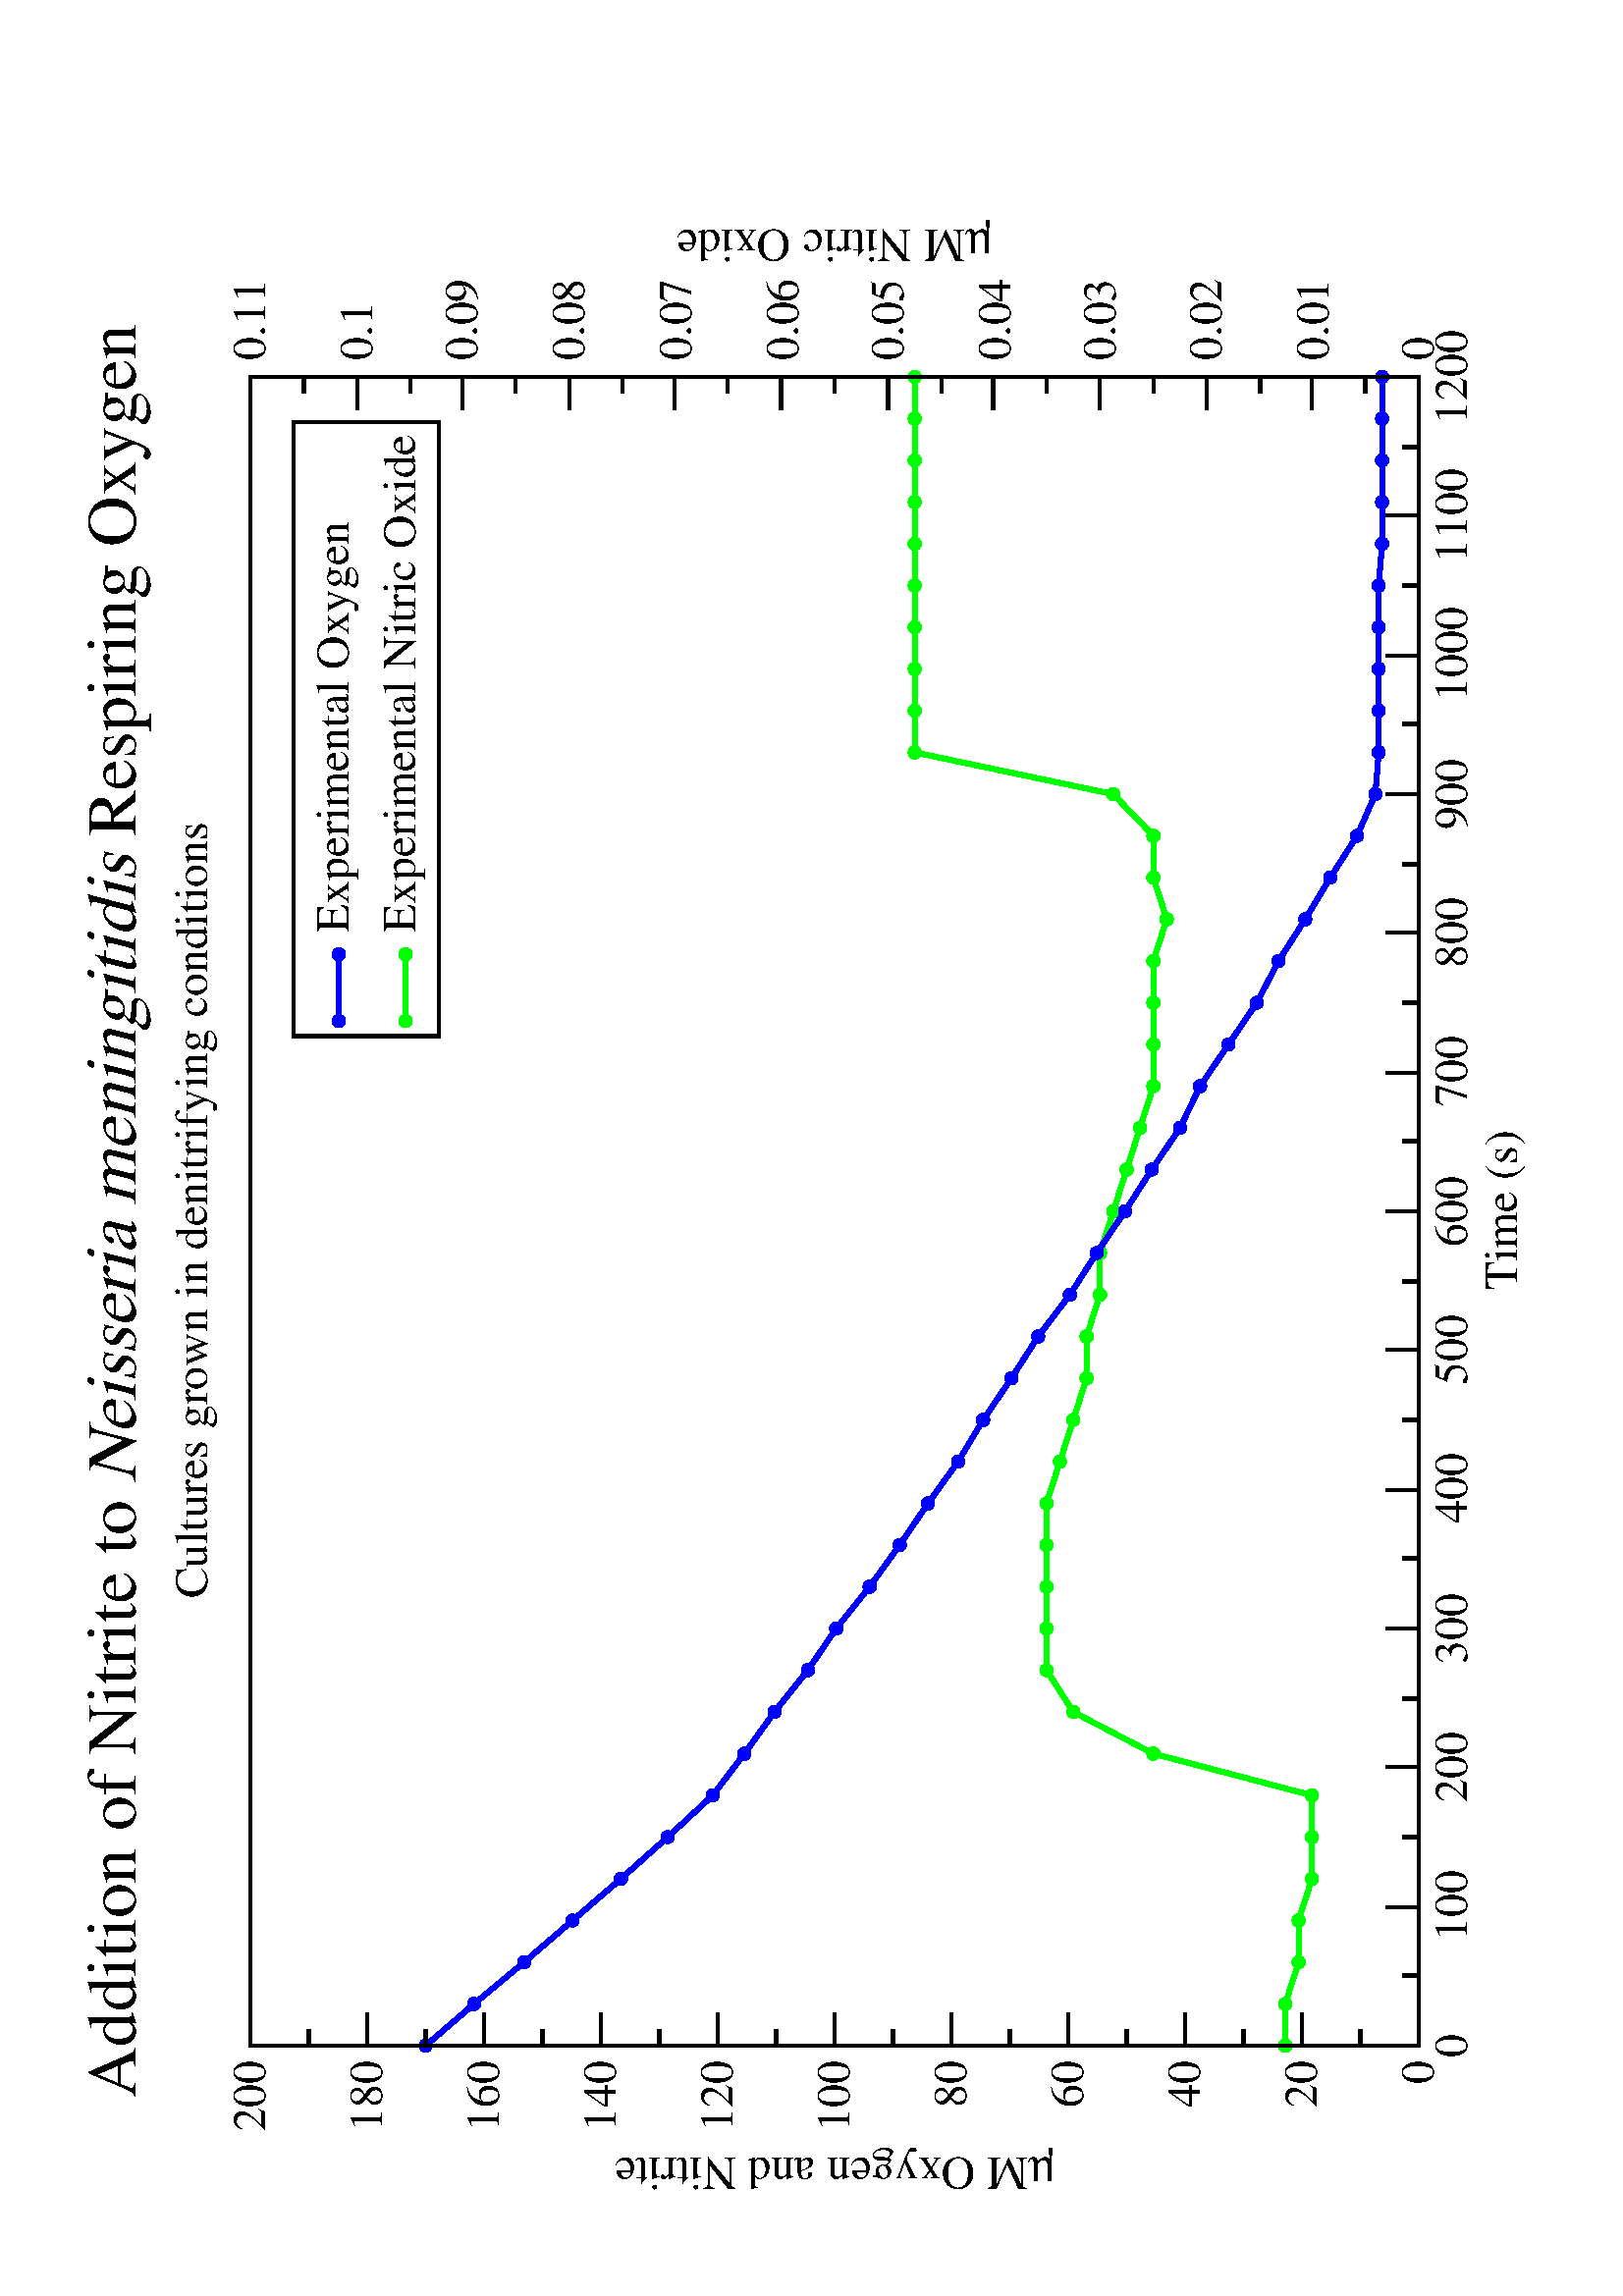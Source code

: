 %!PS-Adobe-3.0
%%BoundingBox: 0 0 612 792
%%LanguageLevel: 2
%%DocumentData: Clean8Bit
%%Orientation: Landscape
%%Pages: 1
%%PageOrder: Ascend
%%DocumentNeededResources: (atend)
%%EndComments
%%BeginProlog
/PAGE_OFFSET_X 0 def
/PAGE_OFFSET_Y 0 def
/m {moveto} def
/l {lineto} def
/s {stroke} def
/n {newpath} def
/c {closepath} def
/RL {rlineto} def
/SLW {setlinewidth} def
/GS {gsave} def
/GR {grestore} def
/SC {setcolor} def
/SGRY {setgray} def
/SRGB {setrgbcolor} def
/SD {setdash} def
/SLC {setlinecap} def
/SLJ {setlinejoin} def
/SCS {setcolorspace} def
/FFSF {findfont setfont} def
/CC {concat} def
/PXL {n m 0 0 RL s} def
/Color0 {1.0 1.0 1.0} def
/Color1 {0.0 0.0 0.0} def
/Color2 {1.0 0.0 0.0} def
/Color3 {0.0 1.0 0.0} def
/Color4 {0.0 0.0 1.0} def
/Color5 {1.0 1.0 0.0} def
/Color6 {0.737 0.561 0.561} def
/Color7 {0.863 0.863 0.863} def
/Color8 {0.58 0.0 0.828} def
/Color9 {0.0 1.0 1.0} def
/Color10 {1.0 0.0 1.0} def
/Color11 {1.0 0.647 0.0} def
/Color12 {0.447 0.129 0.737} def
/Color13 {0.404 0.028 0.282} def
/Color14 {0.251 0.878 0.816} def
/Color15 {0.0 0.545 0.0} def
/Color16 {0.753 0.753 0.753} def
/Color17 {0.506 0.506 0.506} def
/Color18 {0.259 0.259 0.259} def
/PTRN {
 /pat_bits exch def 
 <<
  /PaintType 2
  /PatternType 1 /TilingType 1
  /BBox[0 0 16 16]
  /XStep 16 /YStep 16
  /PaintProc {
   pop
   16 16 true [-1 0 0 -1 16 16] pat_bits imagemask
  }
 >>
 [0.002 0 0 0.002 0 0]
 makepattern
} def
/Pattern0 {<0000000000000000000000000000000000000000000000000000000000000000> PTRN} bind def
/Pattern1 {<ffffffffffffffffffffffffffffffffffffffffffffffffffffffffffffffff> PTRN} bind def
/Pattern2 {<eeeeffffbbbbffffeeeeffffbbbbffffeeeeffffbbbbffffeeeeffffbbbbffff> PTRN} bind def
/Pattern3 {<eeeebbbbeeeebbbbeeeebbbbeeeebbbbeeeebbbbeeeebbbbeeeebbbbeeeebbbb> PTRN} bind def
/Pattern4 {<5555aaaa5555aaaa5555aaaa5555aaaa5555aaaa5555aaaa5555aaaa5555aaaa> PTRN} bind def
/Pattern5 {<1111444411114444111144441111444411114444111144441111444411114444> PTRN} bind def
/Pattern6 {<1111000044440000111100004444000011110000444400001111000044440000> PTRN} bind def
/Pattern7 {<1010000000000000010100000000000010100000000000000101000000000000> PTRN} bind def
/Pattern8 {<0000000000000000000000000000000000000000000000000000000000000000> PTRN} bind def
/Pattern9 {<1e1e0f0f8787c3c3e1e1f0f078783c3c1e1e0f0f8787c3c3e1e1f0f078783c3c> PTRN} bind def
/Pattern10 {<7878f0f0e1e1c3c387870f0f1e1e3c3c7878f0f0e1e1c3c387870f0f1e1e3c3c> PTRN} bind def
/Pattern11 {<3333333333333333333333333333333333333333333333333333333333333333> PTRN} bind def
/Pattern12 {<ffffffff00000000ffffffff00000000ffffffff00000000ffffffff00000000> PTRN} bind def
/Pattern13 {<8181424224241818181824244242818181814242242418181818242442428181> PTRN} bind def
/Pattern14 {<8080404020201010080804040202010180804040202010100808040402020101> PTRN} bind def
/Pattern15 {<0101020204040808101020204040808001010202040408081010202040408080> PTRN} bind def
/Pattern16 {<2222222222222222222222222222222222222222222222222222222222222222> PTRN} bind def
/Pattern17 {<0000ffff000000000000ffff000000000000ffff000000000000ffff00000000> PTRN} bind def
/Pattern18 {<2222ffff222222222222ffff222222222222ffff222222222222ffff22222222> PTRN} bind def
/Pattern19 {<ffffffff33333333ffffffff33333333ffffffff33333333ffffffff33333333> PTRN} bind def
/Pattern20 {<0f0f0f0f0f0f0f0ff0f0f0f0f0f0f0f00f0f0f0f0f0f0f0ff0f0f0f0f0f0f0f0> PTRN} bind def
/Pattern21 {<ff00ff00ff00ff00ff00ff00ff00ff0000ff00ff00ff00ff00ff00ff00ff00ff> PTRN} bind def
/Pattern22 {<8001800180018001800180018001ffffffff8001800180018001800180018001> PTRN} bind def
/Pattern23 {<c003c003c003c003c003c003ffffffffffffffffc003c003c003c003c003c003> PTRN} bind def
/Pattern24 {<040404040404ffff404040404040ffff040404040404ffff404040404040ffff> PTRN} bind def
/Pattern25 {<180018001800180018001800ffffffff001800180018001800180018ffffffff> PTRN} bind def
/Pattern26 {<1111b8b87c7c3a3a1111a3a3c7c78b8b1111b8b87c7c3a3a1111a3a3c7c78b8b> PTRN} bind def
/Pattern27 {<101010102828c7c70101010182827c7c101010102828c7c70101010182827c7c> PTRN} bind def
/Pattern28 {<1c1c121211112121c1c12121111112121c1c121211112121c1c1212111111212> PTRN} bind def
/Pattern29 {<3e3e414180808080e3e31414080808083e3e414180808080e3e3141408080808> PTRN} bind def
/Pattern30 {<4848888884848383848488884848383848488888848483838484888848483838> PTRN} bind def
/Pattern31 {<03030404080808080c0c12122121c0c003030404080808080c0c12122121c0c0> PTRN} bind def
/ellipsedict 8 dict def
ellipsedict /mtrx matrix put
/EARC {
 ellipsedict begin
  /endangle exch def
  /startangle exch def
  /yrad exch def
  /xrad exch def
  /y exch def
  /x exch def
  /savematrix mtrx currentmatrix def
  x y translate
  xrad yrad scale
  0 0 1 startangle endangle arc
  savematrix setmatrix
 end
} def
/TL {
  /kcomp exch def
  /linewidth exch def
  /offset exch def
  GS
  0 offset rmoveto
  linewidth SLW
  dup stringwidth exch kcomp add exch RL s
  GR
} def
/KINIT
{
 /kvector exch def
 /kid 0 def
} def
/KPROC
{
 pop pop
 kvector kid get
 0 rmoveto
 /kid 1 kid add def
} def
/DefEncoding [
 /.notdef
 /.notdef
 /.notdef
 /.notdef
 /.notdef
 /.notdef
 /.notdef
 /.notdef
 /.notdef
 /.notdef
 /.notdef
 /.notdef
 /.notdef
 /.notdef
 /.notdef
 /.notdef
 /.notdef
 /.notdef
 /.notdef
 /.notdef
 /.notdef
 /.notdef
 /.notdef
 /.notdef
 /.notdef
 /.notdef
 /.notdef
 /.notdef
 /.notdef
 /.notdef
 /.notdef
 /.notdef
 /space
 /exclam
 /quotedbl
 /numbersign
 /dollar
 /percent
 /ampersand
 /quoteright
 /parenleft
 /parenright
 /asterisk
 /plus
 /comma
 /hyphen
 /period
 /slash
 /zero
 /one
 /two
 /three
 /four
 /five
 /six
 /seven
 /eight
 /nine
 /colon
 /semicolon
 /less
 /equal
 /greater
 /question
 /at
 /A
 /B
 /C
 /D
 /E
 /F
 /G
 /H
 /I
 /J
 /K
 /L
 /M
 /N
 /O
 /P
 /Q
 /R
 /S
 /T
 /U
 /V
 /W
 /X
 /Y
 /Z
 /bracketleft
 /backslash
 /bracketright
 /asciicircum
 /underscore
 /grave
 /a
 /b
 /c
 /d
 /e
 /f
 /g
 /h
 /i
 /j
 /k
 /l
 /m
 /n
 /o
 /p
 /q
 /r
 /s
 /t
 /u
 /v
 /w
 /x
 /y
 /z
 /braceleft
 /bar
 /braceright
 /asciitilde
 /.notdef
 /.notdef
 /.notdef
 /.notdef
 /.notdef
 /.notdef
 /.notdef
 /.notdef
 /.notdef
 /.notdef
 /.notdef
 /.notdef
 /.notdef
 /.notdef
 /.notdef
 /.notdef
 /.notdef
 /.notdef
 /.notdef
 /.notdef
 /.notdef
 /.notdef
 /.notdef
 /.notdef
 /.notdef
 /.notdef
 /.notdef
 /.notdef
 /.notdef
 /.notdef
 /.notdef
 /.notdef
 /.notdef
 /space
 /exclamdown
 /cent
 /sterling
 /currency
 /yen
 /brokenbar
 /section
 /dieresis
 /copyright
 /ordfeminine
 /guillemotleft
 /logicalnot
 /hyphen
 /registered
 /macron
 /degree
 /plusminus
 /twosuperior
 /threesuperior
 /acute
 /mu
 /paragraph
 /periodcentered
 /cedilla
 /onesuperior
 /ordmasculine
 /guillemotright
 /onequarter
 /onehalf
 /threequarters
 /questiondown
 /Agrave
 /Aacute
 /Acircumflex
 /Atilde
 /Adieresis
 /Aring
 /AE
 /Ccedilla
 /Egrave
 /Eacute
 /Ecircumflex
 /Edieresis
 /Igrave
 /Iacute
 /Icircumflex
 /Idieresis
 /Eth
 /Ntilde
 /Ograve
 /Oacute
 /Ocircumflex
 /Otilde
 /Odieresis
 /multiply
 /Oslash
 /Ugrave
 /Uacute
 /Ucircumflex
 /Udieresis
 /Yacute
 /Thorn
 /germandbls
 /agrave
 /aacute
 /acircumflex
 /atilde
 /adieresis
 /aring
 /ae
 /ccedilla
 /egrave
 /eacute
 /ecircumflex
 /edieresis
 /igrave
 /iacute
 /icircumflex
 /idieresis
 /eth
 /ntilde
 /ograve
 /oacute
 /ocircumflex
 /otilde
 /odieresis
 /divide
 /oslash
 /ugrave
 /uacute
 /ucircumflex
 /udieresis
 /yacute
 /thorn
 /ydieresis
] def
%%EndProlog
%%BeginSetup
%%EndSetup
%%Page: 1 1
PAGE_OFFSET_X PAGE_OFFSET_Y translate
612.00 612.00 scale
90 rotate
0.0 -1.0 translate
n
0.0 0.0 m
0.0 1.0 l
1.294 1.0 l
1.294 0.0 l
c
[/DeviceRGB] SCS
Color0 SC
fill
[/DeviceRGB] SCS
Color3 SC
[] 0 SD
0.003 SLW
0 SLC
0 SLJ
n
0.15 0.23 m
0.175 0.23 l
0.2 0.222 l
0.225 0.222 l
0.25 0.214 l
0.275 0.214 l
0.3 0.214 l
0.325 0.309 l
0.35 0.357 l
0.375 0.373 l
0.4 0.373 l
0.425 0.373 l
0.45 0.373 l
0.475 0.373 l
0.5 0.365 l
0.525 0.357 l
0.55 0.349 l
0.575 0.349 l
0.6 0.341 l
0.625 0.341 l
0.65 0.333 l
0.675 0.325 l
0.7 0.317 l
0.725 0.309 l
0.75 0.309 l
0.775 0.309 l
0.8 0.309 l
0.825 0.301 l
0.85 0.309 l
0.875 0.309 l
0.9 0.333 l
0.925 0.452 l
0.95 0.452 l
0.975 0.452 l
1.0 0.452 l
1.025 0.452 l
1.05 0.452 l
1.075 0.452 l
1.1 0.452 l
1.125 0.452 l
1.15 0.452 l
s
n
0.15 0.23 0.003 0.003 0 360 EARC c
fill
[] 0 SD
0.002 SLW
n 0.15 0.23 0.003 0.003 0 360 EARC s
n
0.175 0.23 0.003 0.003 0 360 EARC c
fill
n 0.175 0.23 0.003 0.003 0 360 EARC s
n
0.2 0.222 0.003 0.003 0 360 EARC c
fill
n 0.2 0.222 0.003 0.003 0 360 EARC s
n
0.225 0.222 0.003 0.003 0 360 EARC c
fill
n 0.225 0.222 0.003 0.003 0 360 EARC s
n
0.25 0.214 0.003 0.003 0 360 EARC c
fill
n 0.25 0.214 0.003 0.003 0 360 EARC s
n
0.275 0.214 0.003 0.003 0 360 EARC c
fill
n 0.275 0.214 0.003 0.003 0 360 EARC s
n
0.3 0.214 0.003 0.003 0 360 EARC c
fill
n 0.3 0.214 0.003 0.003 0 360 EARC s
n
0.325 0.309 0.003 0.003 0 360 EARC c
fill
n 0.325 0.309 0.003 0.003 0 360 EARC s
n
0.35 0.357 0.003 0.003 0 360 EARC c
fill
n 0.35 0.357 0.003 0.003 0 360 EARC s
n
0.375 0.373 0.003 0.003 0 360 EARC c
fill
n 0.375 0.373 0.003 0.003 0 360 EARC s
n
0.4 0.373 0.003 0.003 0 360 EARC c
fill
n 0.4 0.373 0.003 0.003 0 360 EARC s
n
0.425 0.373 0.003 0.003 0 360 EARC c
fill
n 0.425 0.373 0.003 0.003 0 360 EARC s
n
0.45 0.373 0.003 0.003 0 360 EARC c
fill
n 0.45 0.373 0.003 0.003 0 360 EARC s
n
0.475 0.373 0.003 0.003 0 360 EARC c
fill
n 0.475 0.373 0.003 0.003 0 360 EARC s
n
0.5 0.365 0.003 0.003 0 360 EARC c
fill
n 0.5 0.365 0.003 0.003 0 360 EARC s
n
0.525 0.357 0.003 0.003 0 360 EARC c
fill
n 0.525 0.357 0.003 0.003 0 360 EARC s
n
0.55 0.349 0.003 0.003 0 360 EARC c
fill
n 0.55 0.349 0.003 0.003 0 360 EARC s
n
0.575 0.349 0.003 0.003 0 360 EARC c
fill
n 0.575 0.349 0.003 0.003 0 360 EARC s
n
0.6 0.341 0.003 0.003 0 360 EARC c
fill
n 0.6 0.341 0.003 0.003 0 360 EARC s
n
0.625 0.341 0.003 0.003 0 360 EARC c
fill
n 0.625 0.341 0.003 0.003 0 360 EARC s
n
0.65 0.333 0.003 0.003 0 360 EARC c
fill
n 0.65 0.333 0.003 0.003 0 360 EARC s
n
0.675 0.325 0.003 0.003 0 360 EARC c
fill
n 0.675 0.325 0.003 0.003 0 360 EARC s
n
0.7 0.317 0.003 0.003 0 360 EARC c
fill
n 0.7 0.317 0.003 0.003 0 360 EARC s
n
0.725 0.309 0.003 0.003 0 360 EARC c
fill
n 0.725 0.309 0.003 0.003 0 360 EARC s
n
0.75 0.309 0.003 0.003 0 360 EARC c
fill
n 0.75 0.309 0.003 0.003 0 360 EARC s
n
0.775 0.309 0.003 0.003 0 360 EARC c
fill
n 0.775 0.309 0.003 0.003 0 360 EARC s
n
0.8 0.309 0.003 0.003 0 360 EARC c
fill
n 0.8 0.309 0.003 0.003 0 360 EARC s
n
0.825 0.301 0.003 0.003 0 360 EARC c
fill
n 0.825 0.301 0.003 0.003 0 360 EARC s
n
0.85 0.309 0.003 0.003 0 360 EARC c
fill
n 0.85 0.309 0.003 0.003 0 360 EARC s
n
0.875 0.309 0.003 0.003 0 360 EARC c
fill
n 0.875 0.309 0.003 0.003 0 360 EARC s
n
0.9 0.333 0.003 0.003 0 360 EARC c
fill
n 0.9 0.333 0.003 0.003 0 360 EARC s
n
0.925 0.452 0.003 0.003 0 360 EARC c
fill
n 0.925 0.452 0.003 0.003 0 360 EARC s
n
0.95 0.452 0.003 0.003 0 360 EARC c
fill
n 0.95 0.452 0.003 0.003 0 360 EARC s
n
0.975 0.452 0.003 0.003 0 360 EARC c
fill
n 0.975 0.452 0.003 0.003 0 360 EARC s
n
1.0 0.452 0.003 0.003 0 360 EARC c
fill
n 1.0 0.452 0.003 0.003 0 360 EARC s
n
1.025 0.452 0.003 0.003 0 360 EARC c
fill
n 1.025 0.452 0.003 0.003 0 360 EARC s
n
1.05 0.452 0.003 0.003 0 360 EARC c
fill
n 1.05 0.452 0.003 0.003 0 360 EARC s
n
1.075 0.452 0.003 0.003 0 360 EARC c
fill
n 1.075 0.452 0.003 0.003 0 360 EARC s
n
1.1 0.452 0.003 0.003 0 360 EARC c
fill
n 1.1 0.452 0.003 0.003 0 360 EARC s
n
1.125 0.452 0.003 0.003 0 360 EARC c
fill
n 1.125 0.452 0.003 0.003 0 360 EARC s
n
1.15 0.452 0.003 0.003 0 360 EARC c
fill
n 1.15 0.452 0.003 0.003 0 360 EARC s
[/DeviceRGB] SCS
Color1 SC
n
1.15 0.15 m
1.15 0.85 l
s
n
1.15 0.182 m
1.14 0.182 l
s
n
1.15 0.245 m
1.14 0.245 l
s
n
1.15 0.309 m
1.14 0.309 l
s
n
1.15 0.373 m
1.14 0.373 l
s
n
1.15 0.436 m
1.14 0.436 l
s
n
1.15 0.5 m
1.14 0.5 l
s
n
1.15 0.564 m
1.14 0.564 l
s
n
1.15 0.627 m
1.14 0.627 l
s
n
1.15 0.691 m
1.14 0.691 l
s
n
1.15 0.754 m
1.14 0.754 l
s
n
1.15 0.818 m
1.14 0.818 l
s
n
1.15 0.15 m
1.13 0.15 l
s
n
1.15 0.214 m
1.13 0.214 l
s
n
1.15 0.277 m
1.13 0.277 l
s
n
1.15 0.341 m
1.13 0.341 l
s
n
1.15 0.405 m
1.13 0.405 l
s
n
1.15 0.468 m
1.13 0.468 l
s
n
1.15 0.532 m
1.13 0.532 l
s
n
1.15 0.596 m
1.13 0.596 l
s
n
1.15 0.659 m
1.13 0.659 l
s
n
1.15 0.723 m
1.13 0.723 l
s
n
1.15 0.786 m
1.13 0.786 l
s
n
1.15 0.85 m
1.13 0.85 l
s
/Times-Roman findfont
dup length dict begin
 {1 index /FID ne {def} {pop pop} ifelse} forall
 /Encoding DefEncoding def
 currentdict
end
/Font35 exch definefont pop
/Font35 FFSF
1.16 0.141 m
GS
[0.028 0.0 0.0 0.028 0 0] CC
(0) show
GR
/Font35 FFSF
1.16 0.204 m
GS
[0.028 0.0 0.0 0.028 0 0] CC
(0.01) show
GR
/Font35 FFSF
1.16 0.268 m
GS
[0.028 0.0 0.0 0.028 0 0] CC
(0.02) show
GR
/Font35 FFSF
1.16 0.332 m
GS
[0.028 0.0 0.0 0.028 0 0] CC
(0.03) show
GR
/Font35 FFSF
1.16 0.395 m
GS
[0.028 0.0 0.0 0.028 0 0] CC
(0.04) show
GR
/Font35 FFSF
1.16 0.459 m
GS
[0.028 0.0 0.0 0.028 0 0] CC
(0.05) show
GR
/Font35 FFSF
1.16 0.522 m
GS
[0.028 0.0 0.0 0.028 0 0] CC
(0.06) show
GR
/Font35 FFSF
1.16 0.586 m
GS
[0.028 0.0 0.0 0.028 0 0] CC
(0.07) show
GR
/Font35 FFSF
1.16 0.65 m
GS
[0.028 0.0 0.0 0.028 0 0] CC
(0.08) show
GR
/Font35 FFSF
1.16 0.714 m
GS
[0.028 0.0 0.0 0.028 0 0] CC
(0.09) show
GR
/Font35 FFSF
1.16 0.777 m
GS
[0.028 0.0 0.0 0.028 0 0] CC
(0.1) show
GR
/Font35 FFSF
1.16 0.841 m
GS
[0.028 0.0 0.0 0.028 0 0] CC
(0.11) show
GR
/Symbol findfont
/Font30 exch definefont pop
/Font30 FFSF
1.238 0.406 m
GS
[0.0 0.028 -0.028 0.0 0 0] CC
(m) show
GR
/Font35 FFSF
1.238 0.422 m
GS
[0.0 0.028 -0.028 0.0 0 0] CC
(M Nitric Oxide) show
GR
n
0.15 0.15 m
0.15 0.85 l
1.15 0.85 l
1.15 0.15 l
0.15 0.15 l
c
s
/Font35 FFSF
0.817 0.751 m
GS
[0.028 0.0 0.0 0.028 0 0] CC
(Experimental Nitric Oxide) show
GR
[/DeviceRGB] SCS
Color3 SC
[] 0 SD
0.003 SLW
n
0.764 0.757 m
0.804 0.757 l
s
n
0.764 0.757 0.003 0.003 0 360 EARC c
fill
[] 0 SD
0.002 SLW
n 0.764 0.757 0.003 0.003 0 360 EARC s
n
0.804 0.757 0.003 0.003 0 360 EARC c
fill
n 0.804 0.757 0.003 0.003 0 360 EARC s
/Font35 FFSF
[/DeviceRGB] SCS
Color1 SC
0.119 0.919 m
GS
[0.042 0.0 0.0 0.042 0 0] CC
(Addition of Nitrite to ) show
GR
/Font35 FFSF
0.487 0.919 m
GS
[0.042 0.0 0.011 0.042 0 0] CC
(Neisseria meningitidis) show
GR
/Font35 FFSF
0.864 0.919 m
GS
[0.042 0.0 0.0 0.042 0 0] CC
( Respiring Oxygen) show
GR
/Font35 FFSF
0.418 0.876 m
GS
[0.028 0.0 0.0 0.028 0 0] CC
(Cultures grown in denitrifying conditions) show
GR
[/DeviceRGB] SCS
Color4 SC
[] 0 SD
0.003 SLW
n
0.15 0.745 m
0.175 0.716 l
0.2 0.686 l
0.225 0.657 l
0.25 0.628 l
0.275 0.6 l
0.3 0.573 l
0.325 0.554 l
0.35 0.536 l
0.375 0.516 l
0.4 0.499 l
0.425 0.479 l
0.45 0.461 l
0.475 0.444 l
0.5 0.426 l
0.525 0.411 l
0.55 0.394 l
0.575 0.378 l
0.6 0.359 l
0.625 0.343 l
0.65 0.326 l
0.675 0.31 l
0.7 0.293 l
0.725 0.281 l
0.75 0.264 l
0.775 0.247 l
0.8 0.234 l
0.825 0.218 l
0.85 0.203 l
0.875 0.187 l
0.9 0.176 l
0.925 0.174 l
0.95 0.174 l
0.975 0.174 l
1.0 0.174 l
1.025 0.174 l
1.05 0.172 l
1.075 0.172 l
1.1 0.172 l
1.125 0.172 l
1.15 0.172 l
s
n
0.15 0.745 0.003 0.003 0 360 EARC c
fill
[] 0 SD
0.002 SLW
n 0.15 0.745 0.003 0.003 0 360 EARC s
n
0.175 0.716 0.003 0.003 0 360 EARC c
fill
n 0.175 0.716 0.003 0.003 0 360 EARC s
n
0.2 0.686 0.003 0.003 0 360 EARC c
fill
n 0.2 0.686 0.003 0.003 0 360 EARC s
n
0.225 0.657 0.003 0.003 0 360 EARC c
fill
n 0.225 0.657 0.003 0.003 0 360 EARC s
n
0.25 0.628 0.003 0.003 0 360 EARC c
fill
n 0.25 0.628 0.003 0.003 0 360 EARC s
n
0.275 0.6 0.003 0.003 0 360 EARC c
fill
n 0.275 0.6 0.003 0.003 0 360 EARC s
n
0.3 0.573 0.003 0.003 0 360 EARC c
fill
n 0.3 0.573 0.003 0.003 0 360 EARC s
n
0.325 0.554 0.003 0.003 0 360 EARC c
fill
n 0.325 0.554 0.003 0.003 0 360 EARC s
n
0.35 0.536 0.003 0.003 0 360 EARC c
fill
n 0.35 0.536 0.003 0.003 0 360 EARC s
n
0.375 0.516 0.003 0.003 0 360 EARC c
fill
n 0.375 0.516 0.003 0.003 0 360 EARC s
n
0.4 0.499 0.003 0.003 0 360 EARC c
fill
n 0.4 0.499 0.003 0.003 0 360 EARC s
n
0.425 0.479 0.003 0.003 0 360 EARC c
fill
n 0.425 0.479 0.003 0.003 0 360 EARC s
n
0.45 0.461 0.003 0.003 0 360 EARC c
fill
n 0.45 0.461 0.003 0.003 0 360 EARC s
n
0.475 0.444 0.003 0.003 0 360 EARC c
fill
n 0.475 0.444 0.003 0.003 0 360 EARC s
n
0.5 0.426 0.003 0.003 0 360 EARC c
fill
n 0.5 0.426 0.003 0.003 0 360 EARC s
n
0.525 0.411 0.003 0.003 0 360 EARC c
fill
n 0.525 0.411 0.003 0.003 0 360 EARC s
n
0.55 0.394 0.003 0.003 0 360 EARC c
fill
n 0.55 0.394 0.003 0.003 0 360 EARC s
n
0.575 0.378 0.003 0.003 0 360 EARC c
fill
n 0.575 0.378 0.003 0.003 0 360 EARC s
n
0.6 0.359 0.003 0.003 0 360 EARC c
fill
n 0.6 0.359 0.003 0.003 0 360 EARC s
n
0.625 0.343 0.003 0.003 0 360 EARC c
fill
n 0.625 0.343 0.003 0.003 0 360 EARC s
n
0.65 0.326 0.003 0.003 0 360 EARC c
fill
n 0.65 0.326 0.003 0.003 0 360 EARC s
n
0.675 0.31 0.003 0.003 0 360 EARC c
fill
n 0.675 0.31 0.003 0.003 0 360 EARC s
n
0.7 0.293 0.003 0.003 0 360 EARC c
fill
n 0.7 0.293 0.003 0.003 0 360 EARC s
n
0.725 0.281 0.003 0.003 0 360 EARC c
fill
n 0.725 0.281 0.003 0.003 0 360 EARC s
n
0.75 0.264 0.003 0.003 0 360 EARC c
fill
n 0.75 0.264 0.003 0.003 0 360 EARC s
n
0.775 0.247 0.003 0.003 0 360 EARC c
fill
n 0.775 0.247 0.003 0.003 0 360 EARC s
n
0.8 0.234 0.003 0.003 0 360 EARC c
fill
n 0.8 0.234 0.003 0.003 0 360 EARC s
n
0.825 0.218 0.003 0.003 0 360 EARC c
fill
n 0.825 0.218 0.003 0.003 0 360 EARC s
n
0.85 0.203 0.003 0.003 0 360 EARC c
fill
n 0.85 0.203 0.003 0.003 0 360 EARC s
n
0.875 0.187 0.003 0.003 0 360 EARC c
fill
n 0.875 0.187 0.003 0.003 0 360 EARC s
n
0.9 0.176 0.003 0.003 0 360 EARC c
fill
n 0.9 0.176 0.003 0.003 0 360 EARC s
n
0.925 0.174 0.003 0.003 0 360 EARC c
fill
n 0.925 0.174 0.003 0.003 0 360 EARC s
n
0.95 0.174 0.003 0.003 0 360 EARC c
fill
n 0.95 0.174 0.003 0.003 0 360 EARC s
n
0.975 0.174 0.003 0.003 0 360 EARC c
fill
n 0.975 0.174 0.003 0.003 0 360 EARC s
n
1.0 0.174 0.003 0.003 0 360 EARC c
fill
n 1.0 0.174 0.003 0.003 0 360 EARC s
n
1.025 0.174 0.003 0.003 0 360 EARC c
fill
n 1.025 0.174 0.003 0.003 0 360 EARC s
n
1.05 0.172 0.003 0.003 0 360 EARC c
fill
n 1.05 0.172 0.003 0.003 0 360 EARC s
n
1.075 0.172 0.003 0.003 0 360 EARC c
fill
n 1.075 0.172 0.003 0.003 0 360 EARC s
n
1.1 0.172 0.003 0.003 0 360 EARC c
fill
n 1.1 0.172 0.003 0.003 0 360 EARC s
n
1.125 0.172 0.003 0.003 0 360 EARC c
fill
n 1.125 0.172 0.003 0.003 0 360 EARC s
n
1.15 0.172 0.003 0.003 0 360 EARC c
fill
n 1.15 0.172 0.003 0.003 0 360 EARC s
[/DeviceRGB] SCS
Color1 SC
n
0.15 0.15 m
1.15 0.15 l
s
n
0.192 0.15 m
0.192 0.16 l
s
n
0.275 0.15 m
0.275 0.16 l
s
n
0.358 0.15 m
0.358 0.16 l
s
n
0.442 0.15 m
0.442 0.16 l
s
n
0.525 0.15 m
0.525 0.16 l
s
n
0.608 0.15 m
0.608 0.16 l
s
n
0.692 0.15 m
0.692 0.16 l
s
n
0.775 0.15 m
0.775 0.16 l
s
n
0.858 0.15 m
0.858 0.16 l
s
n
0.942 0.15 m
0.942 0.16 l
s
n
1.025 0.15 m
1.025 0.16 l
s
n
1.108 0.15 m
1.108 0.16 l
s
n
0.15 0.15 m
0.15 0.17 l
s
n
0.233 0.15 m
0.233 0.17 l
s
n
0.317 0.15 m
0.317 0.17 l
s
n
0.4 0.15 m
0.4 0.17 l
s
n
0.483 0.15 m
0.483 0.17 l
s
n
0.567 0.15 m
0.567 0.17 l
s
n
0.65 0.15 m
0.65 0.17 l
s
n
0.733 0.15 m
0.733 0.17 l
s
n
0.817 0.15 m
0.817 0.17 l
s
n
0.9 0.15 m
0.9 0.17 l
s
n
0.983 0.15 m
0.983 0.17 l
s
n
1.067 0.15 m
1.067 0.17 l
s
n
1.15 0.15 m
1.15 0.17 l
s
/Font35 FFSF
0.143 0.121 m
GS
[0.028 0.0 0.0 0.028 0 0] CC
(0) show
GR
/Font35 FFSF
0.213 0.121 m
GS
[0.028 0.0 0.0 0.028 0 0] CC
(100) show
GR
/Font35 FFSF
0.296 0.121 m
GS
[0.028 0.0 0.0 0.028 0 0] CC
(200) show
GR
/Font35 FFSF
0.379 0.121 m
GS
[0.028 0.0 0.0 0.028 0 0] CC
(300) show
GR
/Font35 FFSF
0.463 0.121 m
GS
[0.028 0.0 0.0 0.028 0 0] CC
(400) show
GR
/Font35 FFSF
0.546 0.121 m
GS
[0.028 0.0 0.0 0.028 0 0] CC
(500) show
GR
/Font35 FFSF
0.629 0.121 m
GS
[0.028 0.0 0.0 0.028 0 0] CC
(600) show
GR
/Font35 FFSF
0.713 0.121 m
GS
[0.028 0.0 0.0 0.028 0 0] CC
(700) show
GR
/Font35 FFSF
0.796 0.121 m
GS
[0.028 0.0 0.0 0.028 0 0] CC
(800) show
GR
/Font35 FFSF
0.879 0.121 m
GS
[0.028 0.0 0.0 0.028 0 0] CC
(900) show
GR
/Font35 FFSF
0.956 0.121 m
GS
[0.028 0.0 0.0 0.028 0 0] CC
(1000) show
GR
/Font35 FFSF
1.039 0.121 m
GS
[0.028 0.0 0.0 0.028 0 0] CC
(1100) show
GR
/Font35 FFSF
1.122 0.121 m
GS
[0.028 0.0 0.0 0.028 0 0] CC
(1200) show
GR
/Font35 FFSF
0.603 0.091 m
GS
[0.028 0.0 0.0 0.028 0 0] CC
(Time \(s\)) show
GR
n
0.15 0.15 m
0.15 0.85 l
s
n
0.15 0.185 m
0.16 0.185 l
s
n
0.15 0.255 m
0.16 0.255 l
s
n
0.15 0.325 m
0.16 0.325 l
s
n
0.15 0.395 m
0.16 0.395 l
s
n
0.15 0.465 m
0.16 0.465 l
s
n
0.15 0.535 m
0.16 0.535 l
s
n
0.15 0.605 m
0.16 0.605 l
s
n
0.15 0.675 m
0.16 0.675 l
s
n
0.15 0.745 m
0.16 0.745 l
s
n
0.15 0.815 m
0.16 0.815 l
s
n
0.15 0.15 m
0.17 0.15 l
s
n
0.15 0.22 m
0.17 0.22 l
s
n
0.15 0.29 m
0.17 0.29 l
s
n
0.15 0.36 m
0.17 0.36 l
s
n
0.15 0.43 m
0.17 0.43 l
s
n
0.15 0.5 m
0.17 0.5 l
s
n
0.15 0.57 m
0.17 0.57 l
s
n
0.15 0.64 m
0.17 0.64 l
s
n
0.15 0.71 m
0.17 0.71 l
s
n
0.15 0.78 m
0.17 0.78 l
s
n
0.15 0.85 m
0.17 0.85 l
s
/Font35 FFSF
0.127 0.141 m
GS
[0.028 0.0 0.0 0.028 0 0] CC
(0) show
GR
/Font35 FFSF
0.113 0.211 m
GS
[0.028 0.0 0.0 0.028 0 0] CC
(20) show
GR
/Font35 FFSF
0.113 0.281 m
GS
[0.028 0.0 0.0 0.028 0 0] CC
(40) show
GR
/Font35 FFSF
0.113 0.351 m
GS
[0.028 0.0 0.0 0.028 0 0] CC
(60) show
GR
/Font35 FFSF
0.113 0.421 m
GS
[0.028 0.0 0.0 0.028 0 0] CC
(80) show
GR
/Font35 FFSF
0.099 0.491 m
GS
[0.028 0.0 0.0 0.028 0 0] CC
(100) show
GR
/Font35 FFSF
0.099 0.561 m
GS
[0.028 0.0 0.0 0.028 0 0] CC
(120) show
GR
/Font35 FFSF
0.099 0.631 m
GS
[0.028 0.0 0.0 0.028 0 0] CC
(140) show
GR
/Font35 FFSF
0.099 0.701 m
GS
[0.028 0.0 0.0 0.028 0 0] CC
(160) show
GR
/Font35 FFSF
0.099 0.771 m
GS
[0.028 0.0 0.0 0.028 0 0] CC
(180) show
GR
/Font35 FFSF
0.099 0.841 m
GS
[0.028 0.0 0.0 0.028 0 0] CC
(200) show
GR
/Font30 FFSF
0.083 0.368 m
GS
[0.0 0.028 -0.028 0.0 0 0] CC
(m) show
GR
/Font35 FFSF
0.083 0.384 m
GS
[0.0 0.028 -0.028 0.0 0 0] CC
(M Oxygen and Nitrite) show
GR
n
0.15 0.15 m
0.15 0.85 l
1.15 0.85 l
1.15 0.15 l
0.15 0.15 l
c
s
/Font35 FFSF
0.817 0.791 m
GS
[0.028 0.0 0.0 0.028 0 0] CC
(Experimental Oxygen) show
GR
[/DeviceRGB] SCS
Color4 SC
[] 0 SD
0.003 SLW
n
0.764 0.797 m
0.804 0.797 l
s
n
0.764 0.797 0.003 0.003 0 360 EARC c
fill
[] 0 SD
0.002 SLW
n 0.764 0.797 0.003 0.003 0 360 EARC s
n
0.804 0.797 0.003 0.003 0 360 EARC c
fill
n 0.804 0.797 0.003 0.003 0 360 EARC s
[/DeviceRGB] SCS
Color1 SC
n
0.755 0.824 m
0.755 0.737 l
1.123 0.737 l
1.123 0.824 l
0.755 0.824 l
c
s
showpage
%%PageTrailer
%%Trailer
%%DocumentNeededResources: font Symbol
%%+ font Times-Roman
%%EOF
